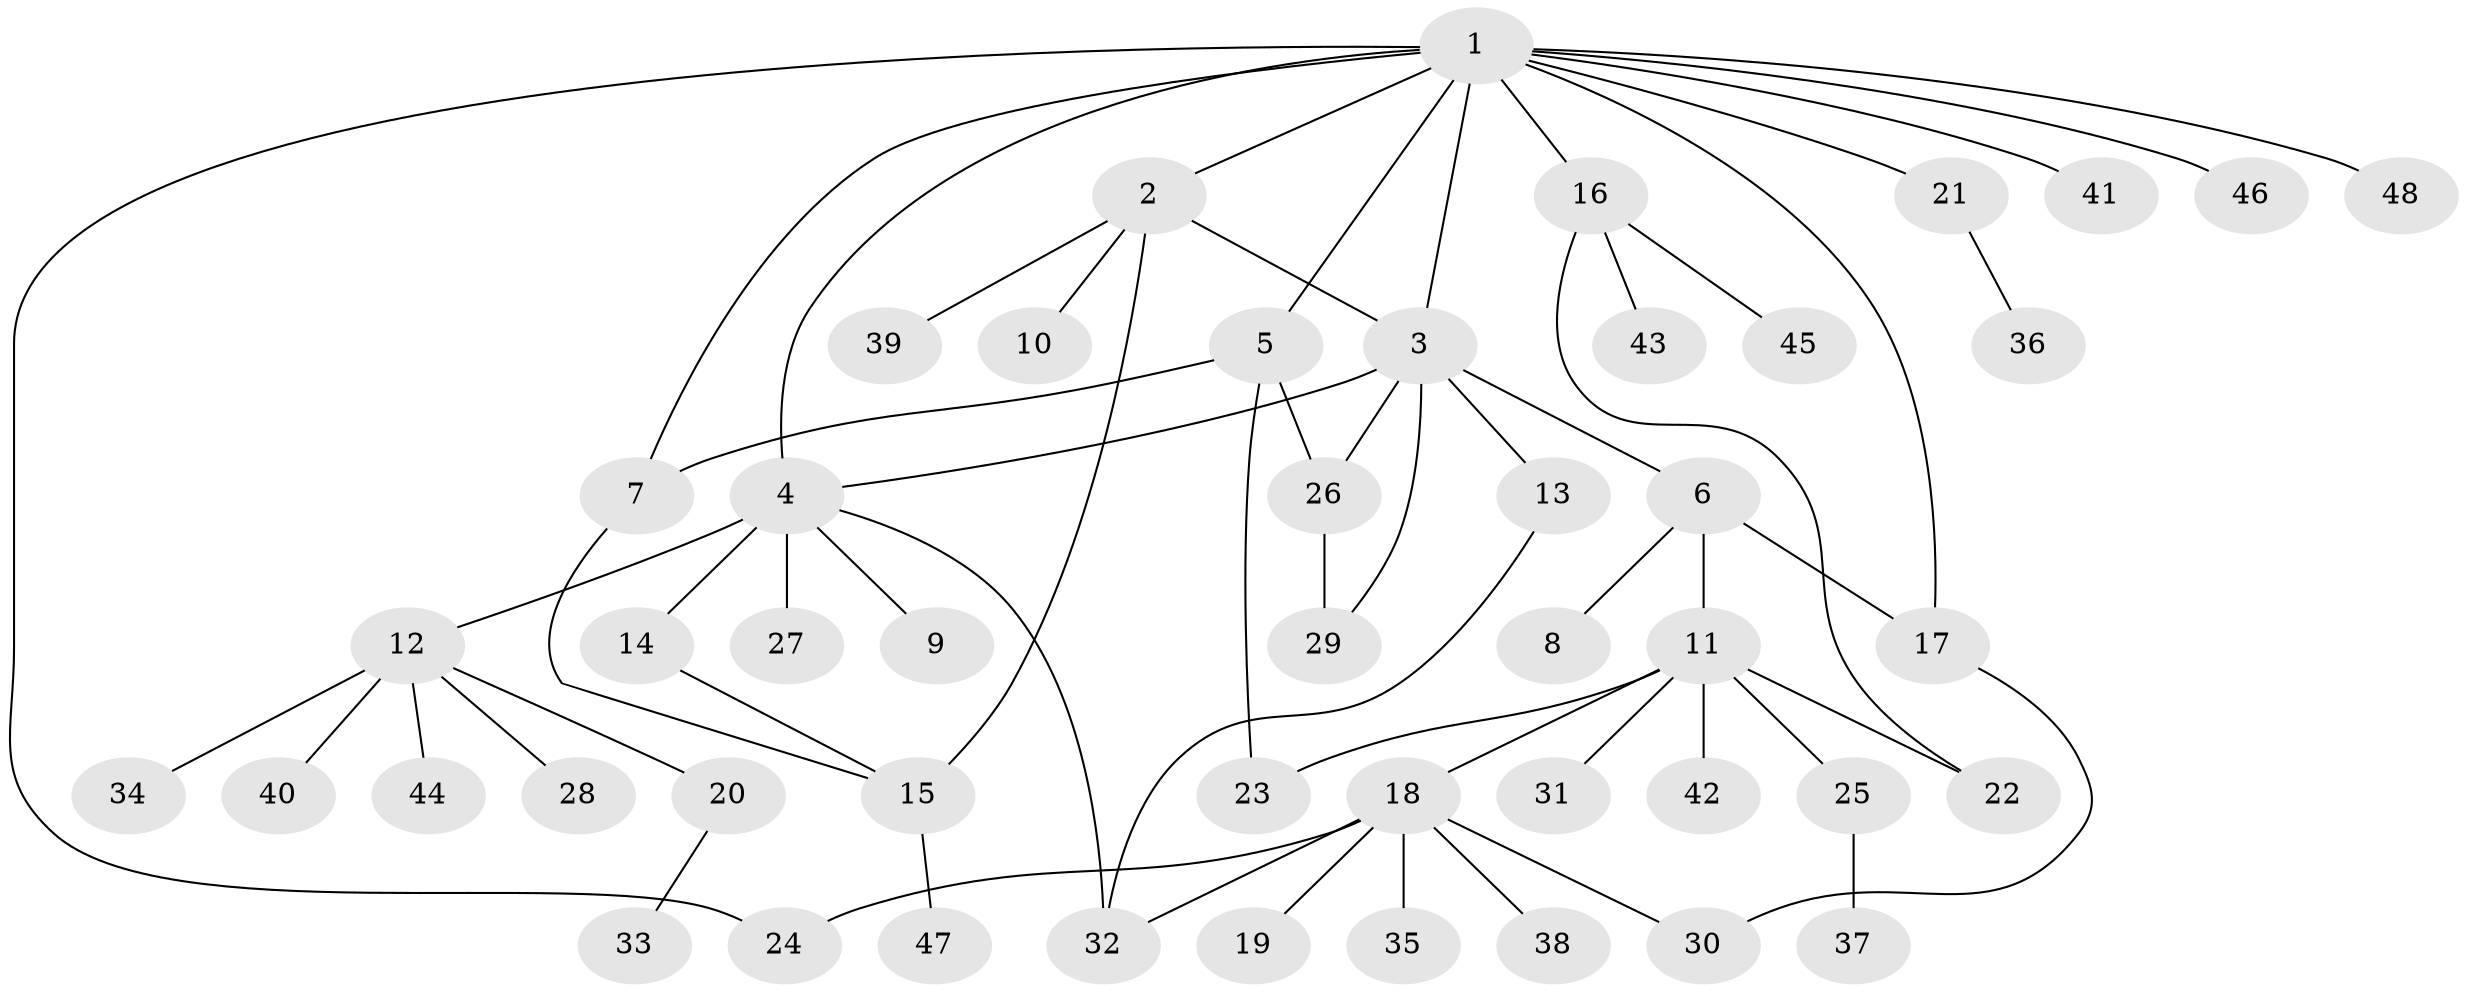 // original degree distribution, {14: 0.015151515151515152, 6: 0.015151515151515152, 8: 0.06060606060606061, 7: 0.015151515151515152, 5: 0.015151515151515152, 4: 0.06060606060606061, 3: 0.10606060606060606, 1: 0.4696969696969697, 2: 0.24242424242424243}
// Generated by graph-tools (version 1.1) at 2025/50/03/04/25 22:50:13]
// undirected, 48 vertices, 61 edges
graph export_dot {
  node [color=gray90,style=filled];
  1;
  2;
  3;
  4;
  5;
  6;
  7;
  8;
  9;
  10;
  11;
  12;
  13;
  14;
  15;
  16;
  17;
  18;
  19;
  20;
  21;
  22;
  23;
  24;
  25;
  26;
  27;
  28;
  29;
  30;
  31;
  32;
  33;
  34;
  35;
  36;
  37;
  38;
  39;
  40;
  41;
  42;
  43;
  44;
  45;
  46;
  47;
  48;
  1 -- 2 [weight=1.0];
  1 -- 3 [weight=1.0];
  1 -- 4 [weight=1.0];
  1 -- 5 [weight=1.0];
  1 -- 7 [weight=1.0];
  1 -- 16 [weight=1.0];
  1 -- 17 [weight=1.0];
  1 -- 21 [weight=1.0];
  1 -- 24 [weight=1.0];
  1 -- 41 [weight=1.0];
  1 -- 46 [weight=1.0];
  1 -- 48 [weight=1.0];
  2 -- 3 [weight=1.0];
  2 -- 10 [weight=1.0];
  2 -- 15 [weight=1.0];
  2 -- 39 [weight=1.0];
  3 -- 4 [weight=1.0];
  3 -- 6 [weight=1.0];
  3 -- 13 [weight=1.0];
  3 -- 26 [weight=1.0];
  3 -- 29 [weight=1.0];
  4 -- 9 [weight=1.0];
  4 -- 12 [weight=2.0];
  4 -- 14 [weight=1.0];
  4 -- 27 [weight=1.0];
  4 -- 32 [weight=1.0];
  5 -- 7 [weight=1.0];
  5 -- 23 [weight=1.0];
  5 -- 26 [weight=1.0];
  6 -- 8 [weight=1.0];
  6 -- 11 [weight=1.0];
  6 -- 17 [weight=1.0];
  7 -- 15 [weight=1.0];
  11 -- 18 [weight=1.0];
  11 -- 22 [weight=1.0];
  11 -- 23 [weight=1.0];
  11 -- 25 [weight=1.0];
  11 -- 31 [weight=1.0];
  11 -- 42 [weight=1.0];
  12 -- 20 [weight=1.0];
  12 -- 28 [weight=1.0];
  12 -- 34 [weight=1.0];
  12 -- 40 [weight=1.0];
  12 -- 44 [weight=1.0];
  13 -- 32 [weight=1.0];
  14 -- 15 [weight=1.0];
  15 -- 47 [weight=1.0];
  16 -- 22 [weight=1.0];
  16 -- 43 [weight=1.0];
  16 -- 45 [weight=1.0];
  17 -- 30 [weight=1.0];
  18 -- 19 [weight=1.0];
  18 -- 24 [weight=1.0];
  18 -- 30 [weight=1.0];
  18 -- 32 [weight=1.0];
  18 -- 35 [weight=1.0];
  18 -- 38 [weight=1.0];
  20 -- 33 [weight=1.0];
  21 -- 36 [weight=1.0];
  25 -- 37 [weight=1.0];
  26 -- 29 [weight=2.0];
}
